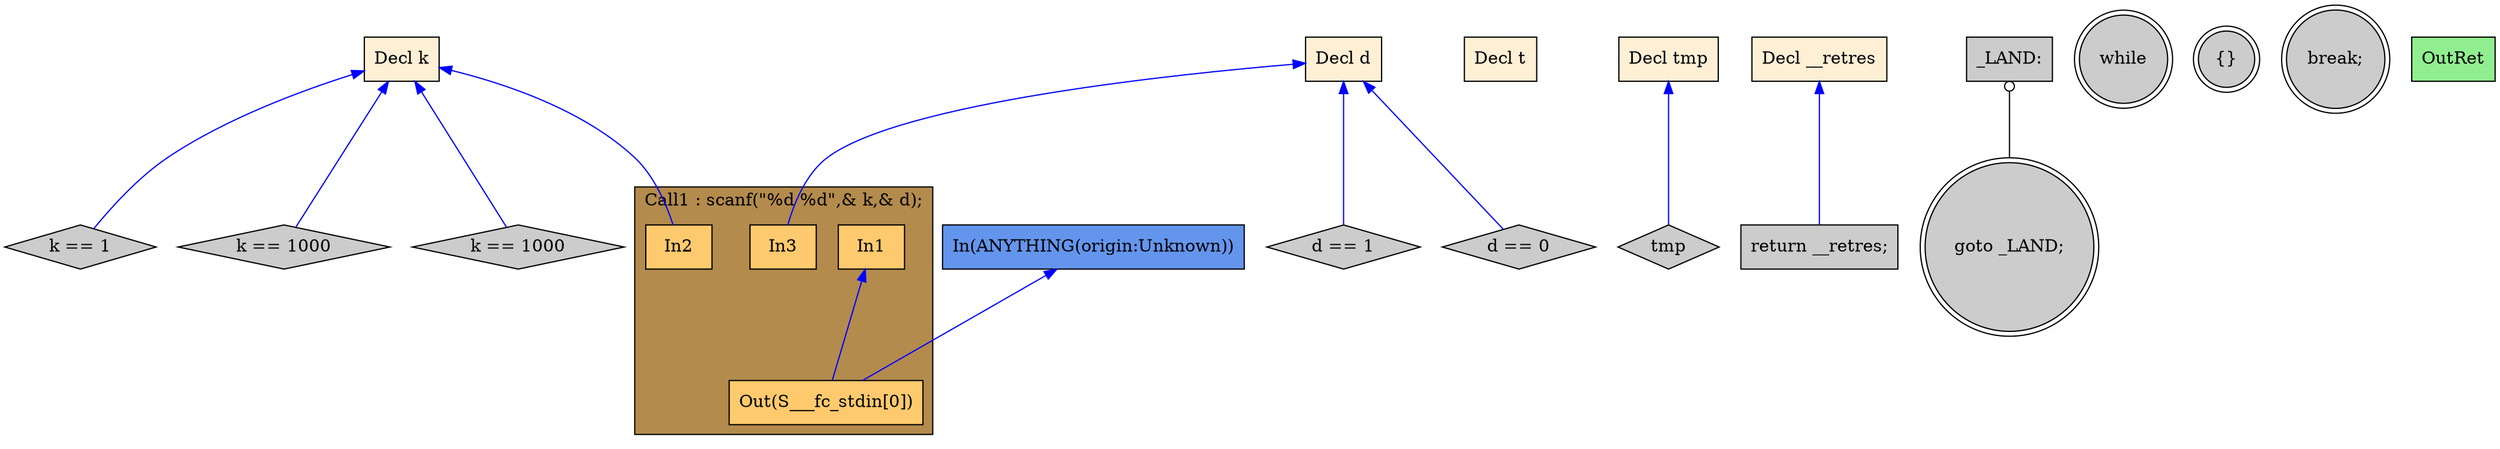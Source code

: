digraph G {
  rankdir=TB;
  node [style="filled", ];
  2 [label="Decl k", fillcolor="#FFEFD5", shape=box, ];
  3 [label="Decl d", fillcolor="#FFEFD5", shape=box, ];
  4 [label="Decl t", fillcolor="#FFEFD5", shape=box, ];
  5 [label="Decl tmp", fillcolor="#FFEFD5", shape=box, ];
  6 [label="Decl __retres", fillcolor="#FFEFD5", shape=box, ];
  8 [label="In1", fillcolor="#FFCA6E", shape=box, ];
  9 [label="In2", fillcolor="#FFCA6E", shape=box, ];
  10 [label="In3", fillcolor="#FFCA6E", shape=box, ];
  11 [label="Out(S___fc_stdin[0])", fillcolor="#FFCA6E", shape=box, ];
  12 [label="k == 1", fillcolor="#CCCCCC", shape=diamond, ];
  13 [label="k == 1000", fillcolor="#CCCCCC", shape=diamond, ];
  14 [label="d == 1", fillcolor="#CCCCCC", shape=diamond, ];
  15 [label="goto _LAND;", fillcolor="#CCCCCC", shape=doublecircle, ];
  16 [label="_LAND:", fillcolor="#CCCCCC", shape=box, ];
  17 [label="k == 1000", fillcolor="#CCCCCC", shape=diamond, ];
  18 [label="d == 0", fillcolor="#CCCCCC", shape=diamond, ];
  19 [label="while", fillcolor="#CCCCCC", shape=doublecircle, ];
  20 [label="{}", fillcolor="#CCCCCC", shape=doublecircle, ];
  21 [label="tmp", fillcolor="#CCCCCC", shape=diamond, ];
  22 [label="break;", fillcolor="#CCCCCC", shape=doublecircle, ];
  23 [label="return __retres;", fillcolor="#CCCCCC", shape=box, ];
  24 [label="OutRet", fillcolor="#90EE90", shape=box, ];
  25 [label="In(ANYTHING(origin:Unknown))", fillcolor="#6495ED", shape=box, ];
  
  subgraph cluster_Call1 { label="Call1 : scanf(\"%d %d\",& k,& d);";
                           fillcolor="#B38B4D"; style="filled"; 11;10;9;8;
     };
  
  edge [dir=back, ];
  2 -> 9 [color="#0000FF", ];
  3 -> 10 [color="#0000FF", ];
  8 -> 11 [color="#0000FF", ];
  25 -> 11 [color="#0000FF", ];
  2 -> 12 [color="#0000FF", ];
  2 -> 13 [color="#0000FF", ];
  3 -> 14 [color="#0000FF", ];
  16 -> 15 [color="#000000", arrowtail=odot, ];
  2 -> 17 [color="#0000FF", ];
  3 -> 18 [color="#0000FF", ];
  5 -> 21 [color="#0000FF", ];
  6 -> 23 [color="#0000FF", ];
  
  }